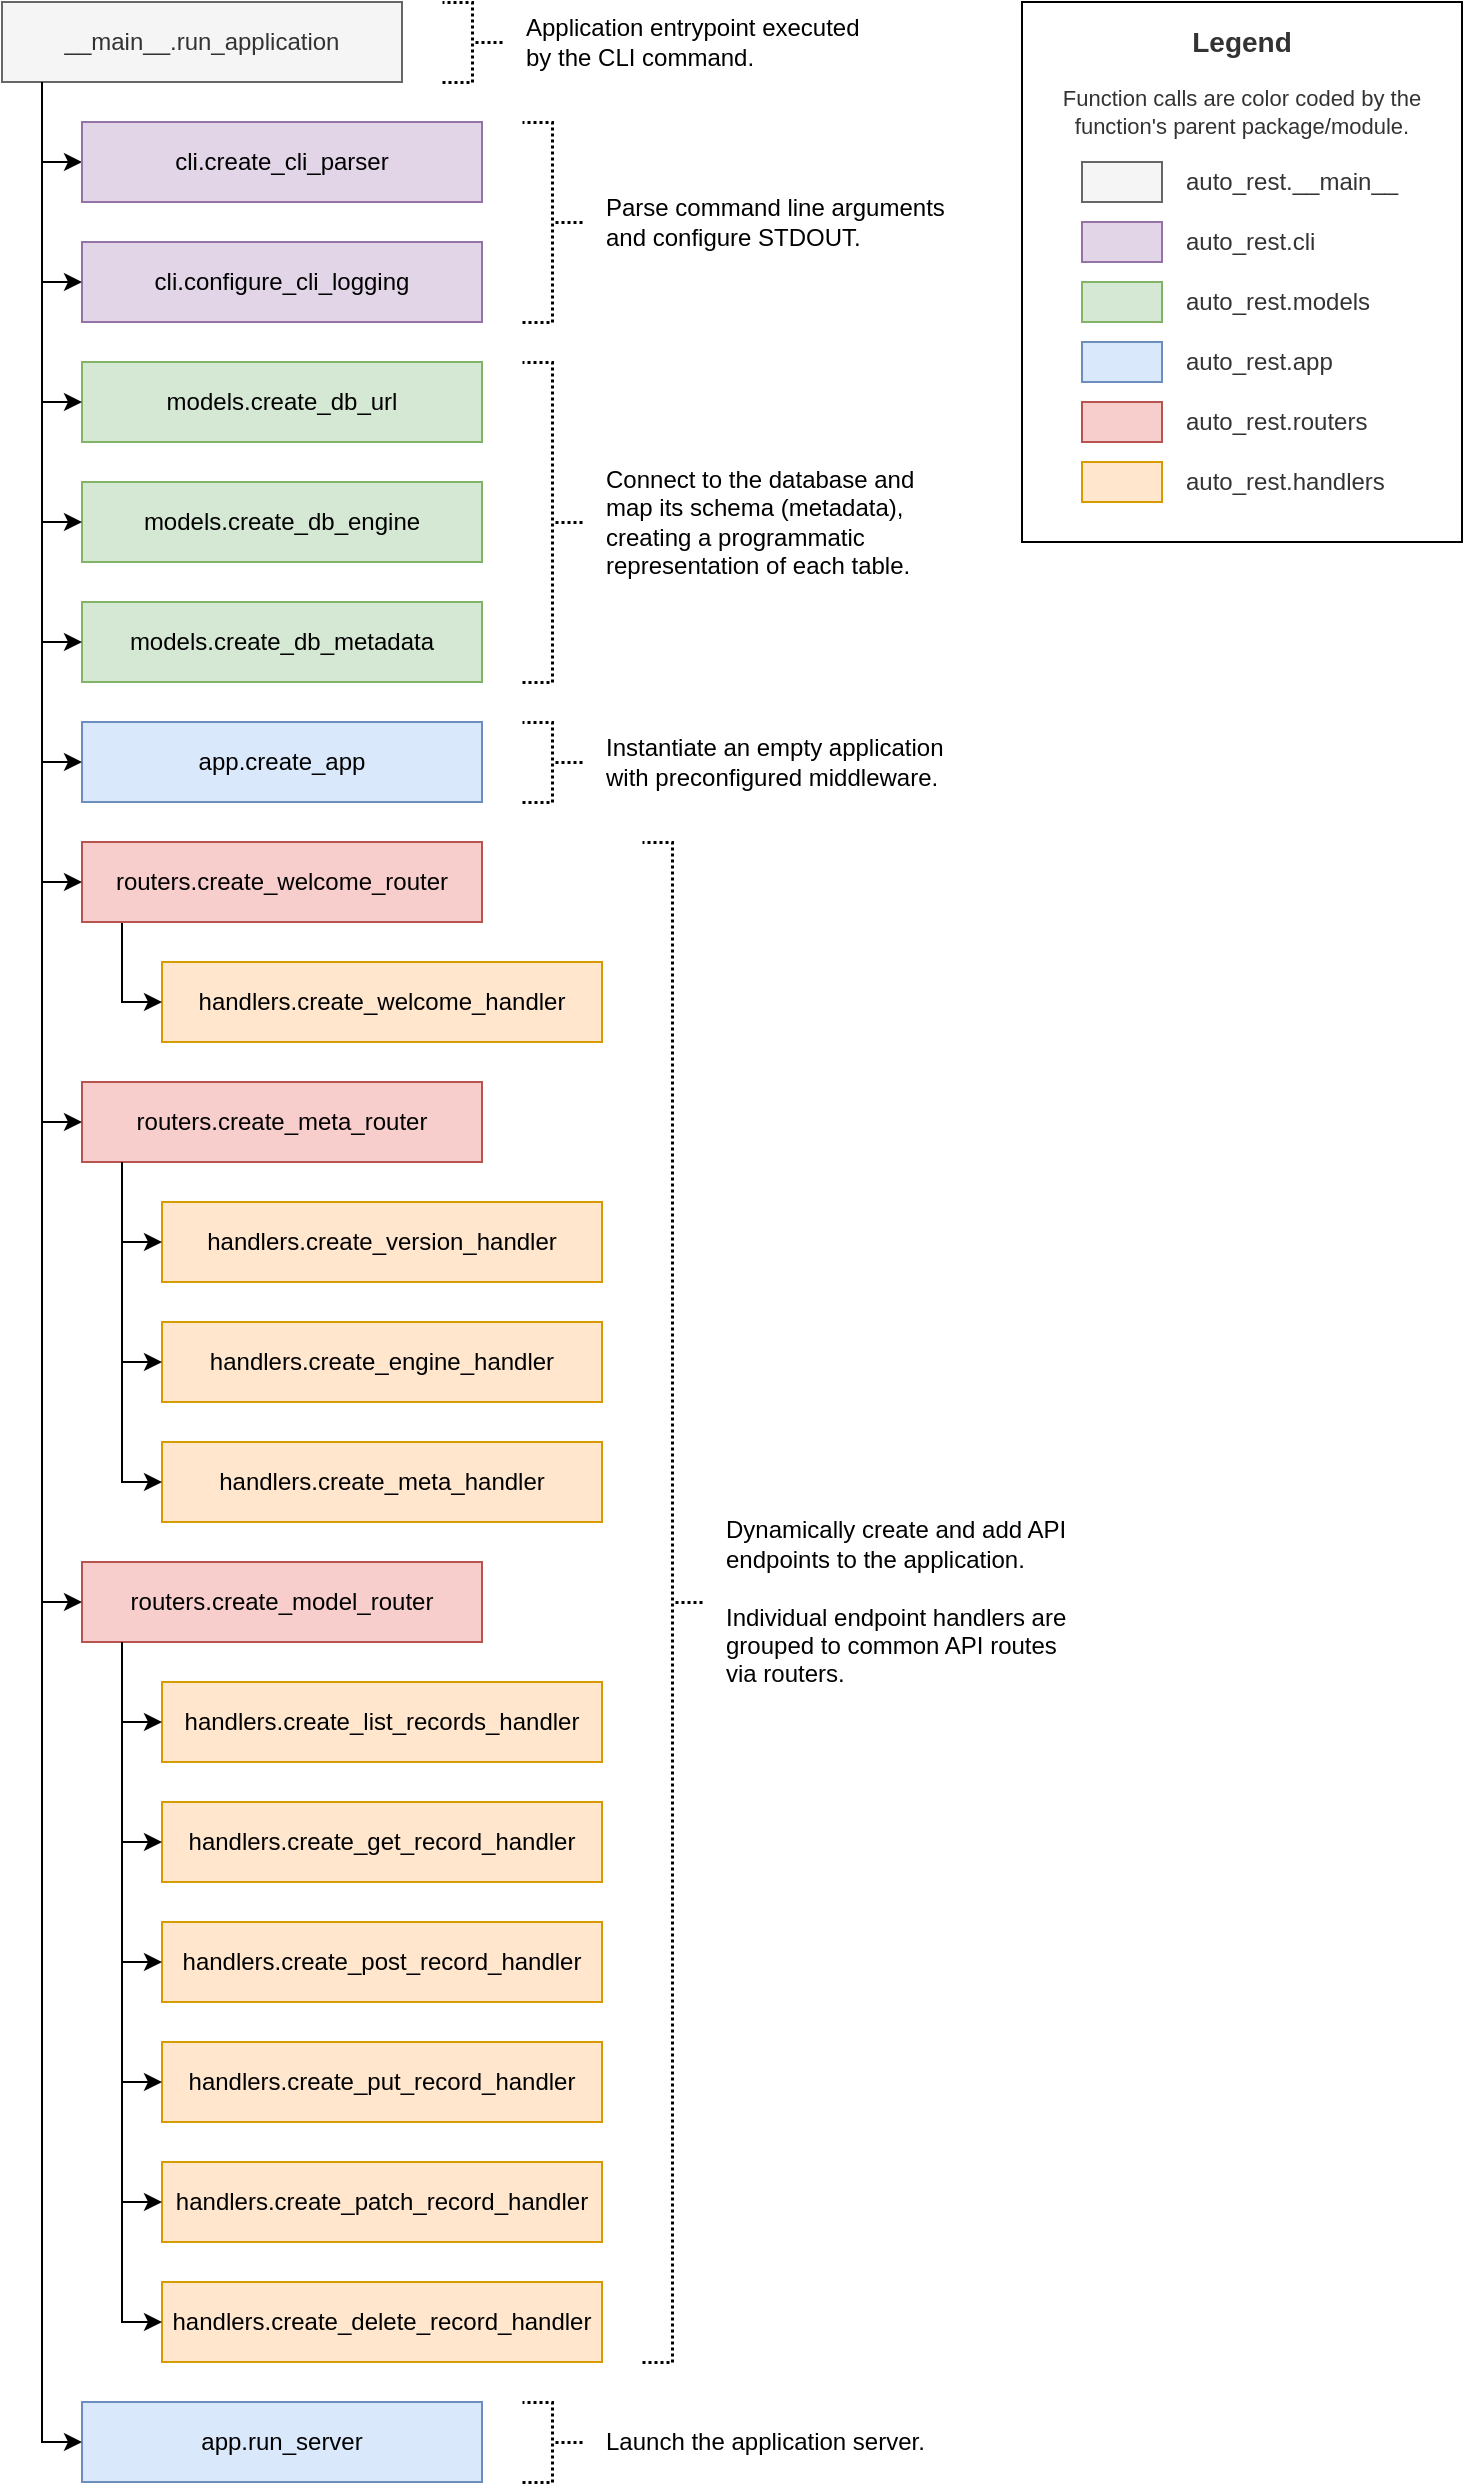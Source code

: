 <mxfile version="26.0.10" pages="2">
  <diagram name="call_flow" id="VlyZOE0tlXweQJFLaEv1">
    <mxGraphModel dx="3075" dy="1320" grid="1" gridSize="10" guides="1" tooltips="1" connect="1" arrows="1" fold="1" page="1" pageScale="1" pageWidth="850" pageHeight="1100" math="0" shadow="0">
      <root>
        <mxCell id="xk_Vn_o706n0kWUSLnYP-0" />
        <mxCell id="xk_Vn_o706n0kWUSLnYP-1" parent="xk_Vn_o706n0kWUSLnYP-0" />
        <mxCell id="xk_Vn_o706n0kWUSLnYP-2" value="" style="edgeStyle=orthogonalEdgeStyle;rounded=0;orthogonalLoop=1;jettySize=auto;html=1;entryX=0;entryY=0.5;entryDx=0;entryDy=0;" parent="xk_Vn_o706n0kWUSLnYP-1" target="xk_Vn_o706n0kWUSLnYP-6" edge="1">
          <mxGeometry relative="1" as="geometry">
            <mxPoint x="-780" y="80" as="sourcePoint" />
            <Array as="points">
              <mxPoint x="-780" y="120" />
            </Array>
          </mxGeometry>
        </mxCell>
        <mxCell id="xk_Vn_o706n0kWUSLnYP-4" value="__main__.run_application" style="whiteSpace=wrap;html=1;rounded=0;fillColor=#f5f5f5;strokeColor=#666666;fontColor=#333333;" parent="xk_Vn_o706n0kWUSLnYP-1" vertex="1">
          <mxGeometry x="-800" y="40" width="200" height="40" as="geometry" />
        </mxCell>
        <mxCell id="xk_Vn_o706n0kWUSLnYP-5" value="cli.configure_cli_logging" style="whiteSpace=wrap;html=1;rounded=0;fillColor=#e1d5e7;strokeColor=#9673a6;" parent="xk_Vn_o706n0kWUSLnYP-1" vertex="1">
          <mxGeometry x="-760" y="160" width="200" height="40" as="geometry" />
        </mxCell>
        <mxCell id="xk_Vn_o706n0kWUSLnYP-6" value="cli.create_cli_parser" style="whiteSpace=wrap;html=1;rounded=0;fillColor=#e1d5e7;strokeColor=#9673a6;" parent="xk_Vn_o706n0kWUSLnYP-1" vertex="1">
          <mxGeometry x="-760" y="100" width="200" height="40" as="geometry" />
        </mxCell>
        <mxCell id="xk_Vn_o706n0kWUSLnYP-9" value="models.create_db_engine" style="whiteSpace=wrap;html=1;rounded=0;fillColor=#d5e8d4;strokeColor=#82b366;" parent="xk_Vn_o706n0kWUSLnYP-1" vertex="1">
          <mxGeometry x="-760" y="280" width="200" height="40" as="geometry" />
        </mxCell>
        <mxCell id="xk_Vn_o706n0kWUSLnYP-10" value="models.create_db_metadata" style="whiteSpace=wrap;html=1;rounded=0;fillColor=#d5e8d4;strokeColor=#82b366;" parent="xk_Vn_o706n0kWUSLnYP-1" vertex="1">
          <mxGeometry x="-760" y="340" width="200" height="40" as="geometry" />
        </mxCell>
        <mxCell id="xk_Vn_o706n0kWUSLnYP-12" value="" style="edgeStyle=orthogonalEdgeStyle;rounded=0;orthogonalLoop=1;jettySize=auto;html=1;entryX=0;entryY=0.5;entryDx=0;entryDy=0;exitX=0.1;exitY=1.001;exitDx=0;exitDy=0;exitPerimeter=0;" parent="xk_Vn_o706n0kWUSLnYP-1" source="xk_Vn_o706n0kWUSLnYP-4" target="xk_Vn_o706n0kWUSLnYP-9" edge="1">
          <mxGeometry relative="1" as="geometry">
            <mxPoint x="-771" y="150" as="sourcePoint" />
            <mxPoint x="-750" y="190" as="targetPoint" />
          </mxGeometry>
        </mxCell>
        <mxCell id="xk_Vn_o706n0kWUSLnYP-13" value="" style="edgeStyle=orthogonalEdgeStyle;rounded=0;orthogonalLoop=1;jettySize=auto;html=1;entryX=0;entryY=0.5;entryDx=0;entryDy=0;exitX=0.1;exitY=1.001;exitDx=0;exitDy=0;exitPerimeter=0;" parent="xk_Vn_o706n0kWUSLnYP-1" source="xk_Vn_o706n0kWUSLnYP-4" target="xk_Vn_o706n0kWUSLnYP-10" edge="1">
          <mxGeometry relative="1" as="geometry">
            <mxPoint x="-771" y="151" as="sourcePoint" />
            <mxPoint x="-750" y="250" as="targetPoint" />
          </mxGeometry>
        </mxCell>
        <mxCell id="xk_Vn_o706n0kWUSLnYP-15" value="models.create_db_url" style="whiteSpace=wrap;html=1;rounded=0;fillColor=#d5e8d4;strokeColor=#82b366;" parent="xk_Vn_o706n0kWUSLnYP-1" vertex="1">
          <mxGeometry x="-760" y="220" width="200" height="40" as="geometry" />
        </mxCell>
        <mxCell id="xk_Vn_o706n0kWUSLnYP-16" value="" style="edgeStyle=orthogonalEdgeStyle;rounded=0;orthogonalLoop=1;jettySize=auto;html=1;entryX=0;entryY=0.5;entryDx=0;entryDy=0;exitX=0.1;exitY=1.001;exitDx=0;exitDy=0;exitPerimeter=0;" parent="xk_Vn_o706n0kWUSLnYP-1" source="xk_Vn_o706n0kWUSLnYP-4" target="xk_Vn_o706n0kWUSLnYP-15" edge="1">
          <mxGeometry relative="1" as="geometry">
            <mxPoint x="-781" y="201" as="sourcePoint" />
            <mxPoint x="-750" y="310" as="targetPoint" />
          </mxGeometry>
        </mxCell>
        <mxCell id="xk_Vn_o706n0kWUSLnYP-17" value="app.create_app" style="whiteSpace=wrap;html=1;rounded=0;fillColor=#dae8fc;strokeColor=#6c8ebf;" parent="xk_Vn_o706n0kWUSLnYP-1" vertex="1">
          <mxGeometry x="-760" y="400" width="200" height="40" as="geometry" />
        </mxCell>
        <mxCell id="xk_Vn_o706n0kWUSLnYP-19" value="app.run_server" style="whiteSpace=wrap;html=1;rounded=0;fillColor=#dae8fc;strokeColor=#6c8ebf;" parent="xk_Vn_o706n0kWUSLnYP-1" vertex="1">
          <mxGeometry x="-760" y="1240" width="200" height="40" as="geometry" />
        </mxCell>
        <mxCell id="xk_Vn_o706n0kWUSLnYP-20" value="" style="strokeWidth=1.5;html=1;shape=mxgraph.flowchart.annotation_2;align=left;labelPosition=right;pointerEvents=1;rotation=-180;strokeColor=#000000;fontColor=#333333;dashed=1;dashPattern=1 1;" parent="xk_Vn_o706n0kWUSLnYP-1" vertex="1">
          <mxGeometry x="-540" y="220" width="30" height="160" as="geometry" />
        </mxCell>
        <mxCell id="xk_Vn_o706n0kWUSLnYP-21" value="Connect to the database and map its schema (metadata), creating a programmatic representation of each table." style="text;html=1;align=left;verticalAlign=middle;whiteSpace=wrap;rounded=0;fontColor=#000000;" parent="xk_Vn_o706n0kWUSLnYP-1" vertex="1">
          <mxGeometry x="-500" y="260" width="180" height="80" as="geometry" />
        </mxCell>
        <mxCell id="xk_Vn_o706n0kWUSLnYP-22" value="" style="strokeWidth=1.5;html=1;shape=mxgraph.flowchart.annotation_2;align=left;labelPosition=right;pointerEvents=1;rotation=-180;strokeColor=#000000;fontColor=#333333;dashed=1;dashPattern=1 1;" parent="xk_Vn_o706n0kWUSLnYP-1" vertex="1">
          <mxGeometry x="-540" y="100" width="30" height="100" as="geometry" />
        </mxCell>
        <mxCell id="xk_Vn_o706n0kWUSLnYP-23" value="Parse command line arguments and configure STDOUT." style="text;html=1;align=left;verticalAlign=middle;whiteSpace=wrap;rounded=0;fontColor=#000000;" parent="xk_Vn_o706n0kWUSLnYP-1" vertex="1">
          <mxGeometry x="-500" y="120" width="180" height="60" as="geometry" />
        </mxCell>
        <mxCell id="xk_Vn_o706n0kWUSLnYP-27" value="routers.create_welcome_router" style="whiteSpace=wrap;html=1;rounded=0;fillColor=#f8cecc;strokeColor=#b85450;" parent="xk_Vn_o706n0kWUSLnYP-1" vertex="1">
          <mxGeometry x="-760" y="460" width="200" height="40" as="geometry" />
        </mxCell>
        <mxCell id="xk_Vn_o706n0kWUSLnYP-28" value="handlers.create_welcome_handler" style="whiteSpace=wrap;html=1;rounded=0;fillColor=#ffe6cc;strokeColor=#d79b00;" parent="xk_Vn_o706n0kWUSLnYP-1" vertex="1">
          <mxGeometry x="-720" y="520" width="220" height="40" as="geometry" />
        </mxCell>
        <mxCell id="xk_Vn_o706n0kWUSLnYP-29" value="handlers.create_version_handler" style="whiteSpace=wrap;html=1;rounded=0;fillColor=#ffe6cc;strokeColor=#d79b00;" parent="xk_Vn_o706n0kWUSLnYP-1" vertex="1">
          <mxGeometry x="-720" y="640" width="220" height="40" as="geometry" />
        </mxCell>
        <mxCell id="xk_Vn_o706n0kWUSLnYP-30" value="handlers.create_meta_handler" style="whiteSpace=wrap;html=1;rounded=0;fillColor=#ffe6cc;strokeColor=#d79b00;" parent="xk_Vn_o706n0kWUSLnYP-1" vertex="1">
          <mxGeometry x="-720" y="760" width="220" height="40" as="geometry" />
        </mxCell>
        <mxCell id="xk_Vn_o706n0kWUSLnYP-31" value="handlers.create_put_record_handler" style="whiteSpace=wrap;html=1;rounded=0;fillColor=#ffe6cc;strokeColor=#d79b00;" parent="xk_Vn_o706n0kWUSLnYP-1" vertex="1">
          <mxGeometry x="-720" y="1060" width="220" height="40" as="geometry" />
        </mxCell>
        <mxCell id="xk_Vn_o706n0kWUSLnYP-32" value="handlers.create_list_records_handler" style="whiteSpace=wrap;html=1;rounded=0;fillColor=#ffe6cc;strokeColor=#d79b00;" parent="xk_Vn_o706n0kWUSLnYP-1" vertex="1">
          <mxGeometry x="-720" y="880" width="220" height="40" as="geometry" />
        </mxCell>
        <mxCell id="xk_Vn_o706n0kWUSLnYP-33" value="handlers.create_get_record_handler" style="whiteSpace=wrap;html=1;rounded=0;fillColor=#ffe6cc;strokeColor=#d79b00;" parent="xk_Vn_o706n0kWUSLnYP-1" vertex="1">
          <mxGeometry x="-720" y="940" width="220" height="40" as="geometry" />
        </mxCell>
        <mxCell id="xk_Vn_o706n0kWUSLnYP-34" value="handlers.create_post_record_handler" style="whiteSpace=wrap;html=1;rounded=0;fillColor=#ffe6cc;strokeColor=#d79b00;" parent="xk_Vn_o706n0kWUSLnYP-1" vertex="1">
          <mxGeometry x="-720" y="1000" width="220" height="40" as="geometry" />
        </mxCell>
        <mxCell id="xk_Vn_o706n0kWUSLnYP-35" value="handlers.create_delete_record_handler" style="whiteSpace=wrap;html=1;rounded=0;fillColor=#ffe6cc;strokeColor=#d79b00;" parent="xk_Vn_o706n0kWUSLnYP-1" vertex="1">
          <mxGeometry x="-720" y="1180" width="220" height="40" as="geometry" />
        </mxCell>
        <mxCell id="xk_Vn_o706n0kWUSLnYP-36" value="handlers.create_patch_record_handler" style="whiteSpace=wrap;html=1;rounded=0;fillColor=#ffe6cc;strokeColor=#d79b00;" parent="xk_Vn_o706n0kWUSLnYP-1" vertex="1">
          <mxGeometry x="-720" y="1120" width="220" height="40" as="geometry" />
        </mxCell>
        <mxCell id="u4DAFboVkTAPZ10mRQ4z-1" value="" style="edgeStyle=orthogonalEdgeStyle;rounded=0;orthogonalLoop=1;jettySize=auto;html=1;entryX=0;entryY=0.5;entryDx=0;entryDy=0;" parent="xk_Vn_o706n0kWUSLnYP-1" target="xk_Vn_o706n0kWUSLnYP-5" edge="1">
          <mxGeometry relative="1" as="geometry">
            <mxPoint x="-780" y="80" as="sourcePoint" />
            <mxPoint x="-710" y="430" as="targetPoint" />
            <Array as="points">
              <mxPoint x="-780" y="180" />
            </Array>
          </mxGeometry>
        </mxCell>
        <mxCell id="u4DAFboVkTAPZ10mRQ4z-2" value="" style="edgeStyle=orthogonalEdgeStyle;rounded=0;orthogonalLoop=1;jettySize=auto;html=1;entryX=0;entryY=0.5;entryDx=0;entryDy=0;exitX=0.1;exitY=1.001;exitDx=0;exitDy=0;exitPerimeter=0;" parent="xk_Vn_o706n0kWUSLnYP-1" source="xk_Vn_o706n0kWUSLnYP-4" target="xk_Vn_o706n0kWUSLnYP-27" edge="1">
          <mxGeometry relative="1" as="geometry">
            <mxPoint x="-771" y="210" as="sourcePoint" />
            <mxPoint x="-754" y="430" as="targetPoint" />
          </mxGeometry>
        </mxCell>
        <mxCell id="u4DAFboVkTAPZ10mRQ4z-3" value="" style="edgeStyle=orthogonalEdgeStyle;rounded=0;orthogonalLoop=1;jettySize=auto;html=1;entryX=0;entryY=0.5;entryDx=0;entryDy=0;exitX=0.1;exitY=1.011;exitDx=0;exitDy=0;exitPerimeter=0;" parent="xk_Vn_o706n0kWUSLnYP-1" source="xk_Vn_o706n0kWUSLnYP-27" target="xk_Vn_o706n0kWUSLnYP-28" edge="1">
          <mxGeometry relative="1" as="geometry">
            <mxPoint x="-750.75" y="550" as="sourcePoint" />
            <mxPoint x="-729.75" y="589" as="targetPoint" />
          </mxGeometry>
        </mxCell>
        <mxCell id="u4DAFboVkTAPZ10mRQ4z-17" value="" style="strokeWidth=1.5;html=1;shape=mxgraph.flowchart.annotation_2;align=left;labelPosition=right;pointerEvents=1;rotation=-180;strokeColor=#000000;fontColor=#333333;dashed=1;dashPattern=1 1;" parent="xk_Vn_o706n0kWUSLnYP-1" vertex="1">
          <mxGeometry x="-580" y="40" width="30" height="40" as="geometry" />
        </mxCell>
        <mxCell id="u4DAFboVkTAPZ10mRQ4z-18" value="Application entrypoint executed by the CLI command." style="text;html=1;align=left;verticalAlign=middle;whiteSpace=wrap;rounded=0;fontColor=#000000;" parent="xk_Vn_o706n0kWUSLnYP-1" vertex="1">
          <mxGeometry x="-540" y="40" width="180" height="40" as="geometry" />
        </mxCell>
        <mxCell id="yfY8Aihl0Ymi1jhDVTgm-0" value="routers.create_model_router" style="whiteSpace=wrap;html=1;rounded=0;fillColor=#f8cecc;strokeColor=#b85450;" parent="xk_Vn_o706n0kWUSLnYP-1" vertex="1">
          <mxGeometry x="-760" y="820" width="200" height="40" as="geometry" />
        </mxCell>
        <mxCell id="yfY8Aihl0Ymi1jhDVTgm-1" value="routers.create_meta_router" style="whiteSpace=wrap;html=1;rounded=0;fillColor=#f8cecc;strokeColor=#b85450;" parent="xk_Vn_o706n0kWUSLnYP-1" vertex="1">
          <mxGeometry x="-760" y="580" width="200" height="40" as="geometry" />
        </mxCell>
        <mxCell id="yfY8Aihl0Ymi1jhDVTgm-2" value="handlers.create_engine_handler" style="whiteSpace=wrap;html=1;rounded=0;fillColor=#ffe6cc;strokeColor=#d79b00;" parent="xk_Vn_o706n0kWUSLnYP-1" vertex="1">
          <mxGeometry x="-720" y="700" width="220" height="40" as="geometry" />
        </mxCell>
        <mxCell id="yfY8Aihl0Ymi1jhDVTgm-3" value="" style="strokeWidth=1.5;html=1;shape=mxgraph.flowchart.annotation_2;align=left;labelPosition=right;pointerEvents=1;rotation=-180;strokeColor=#000000;fontColor=#333333;dashed=1;dashPattern=1 1;" parent="xk_Vn_o706n0kWUSLnYP-1" vertex="1">
          <mxGeometry x="-540" y="400" width="30" height="40" as="geometry" />
        </mxCell>
        <mxCell id="yfY8Aihl0Ymi1jhDVTgm-4" value="&lt;div&gt;Instantiate an empty application&lt;/div&gt;&lt;div&gt;with preconfigured middleware.&lt;br&gt;&lt;/div&gt;" style="text;html=1;align=left;verticalAlign=middle;whiteSpace=wrap;rounded=0;fontColor=#000000;" parent="xk_Vn_o706n0kWUSLnYP-1" vertex="1">
          <mxGeometry x="-500" y="400" width="180" height="40" as="geometry" />
        </mxCell>
        <mxCell id="yfY8Aihl0Ymi1jhDVTgm-5" value="" style="strokeWidth=1.5;html=1;shape=mxgraph.flowchart.annotation_2;align=left;labelPosition=right;pointerEvents=1;rotation=-180;strokeColor=light-dark(#000000, #ededed);fontColor=#000000;dashed=1;dashPattern=1 1;" parent="xk_Vn_o706n0kWUSLnYP-1" vertex="1">
          <mxGeometry x="-480" y="460" width="30" height="760" as="geometry" />
        </mxCell>
        <mxCell id="yfY8Aihl0Ymi1jhDVTgm-6" value="Dynamically create and add API endpoints to the application.&lt;br&gt;&lt;br&gt;Individual endpoint handlers are grouped to common API routes via routers." style="text;html=1;align=left;verticalAlign=middle;whiteSpace=wrap;rounded=0;fontColor=#000000;" parent="xk_Vn_o706n0kWUSLnYP-1" vertex="1">
          <mxGeometry x="-440" y="810" width="180" height="60" as="geometry" />
        </mxCell>
        <mxCell id="vqremdskvs6pAqpLXsVv-0" value="" style="strokeWidth=1.5;html=1;shape=mxgraph.flowchart.annotation_2;align=left;labelPosition=right;pointerEvents=1;rotation=-180;strokeColor=#000000;fontColor=#333333;dashed=1;dashPattern=1 1;" parent="xk_Vn_o706n0kWUSLnYP-1" vertex="1">
          <mxGeometry x="-540" y="1240" width="30" height="40" as="geometry" />
        </mxCell>
        <mxCell id="vqremdskvs6pAqpLXsVv-1" value="Launch the application server." style="text;html=1;align=left;verticalAlign=middle;whiteSpace=wrap;rounded=0;fontColor=#000000;" parent="xk_Vn_o706n0kWUSLnYP-1" vertex="1">
          <mxGeometry x="-500" y="1240" width="180" height="40" as="geometry" />
        </mxCell>
        <mxCell id="vqremdskvs6pAqpLXsVv-2" value="" style="rounded=0;whiteSpace=wrap;html=1;" parent="xk_Vn_o706n0kWUSLnYP-1" vertex="1">
          <mxGeometry x="-290" y="40" width="220" height="270" as="geometry" />
        </mxCell>
        <mxCell id="vqremdskvs6pAqpLXsVv-3" value="" style="rounded=0;whiteSpace=wrap;html=1;fillColor=#f5f5f5;strokeColor=#666666;fontColor=#333333;" parent="xk_Vn_o706n0kWUSLnYP-1" vertex="1">
          <mxGeometry x="-260" y="120" width="40" height="20" as="geometry" />
        </mxCell>
        <mxCell id="vqremdskvs6pAqpLXsVv-4" value="" style="rounded=0;whiteSpace=wrap;html=1;fillColor=#e1d5e7;strokeColor=#9673a6;" parent="xk_Vn_o706n0kWUSLnYP-1" vertex="1">
          <mxGeometry x="-260" y="150" width="40" height="20" as="geometry" />
        </mxCell>
        <mxCell id="vqremdskvs6pAqpLXsVv-5" value="" style="rounded=0;whiteSpace=wrap;html=1;fillColor=#d5e8d4;strokeColor=#82b366;" parent="xk_Vn_o706n0kWUSLnYP-1" vertex="1">
          <mxGeometry x="-260" y="180" width="40" height="20" as="geometry" />
        </mxCell>
        <mxCell id="vqremdskvs6pAqpLXsVv-6" value="" style="rounded=0;whiteSpace=wrap;html=1;fillColor=#dae8fc;strokeColor=#6c8ebf;" parent="xk_Vn_o706n0kWUSLnYP-1" vertex="1">
          <mxGeometry x="-260" y="210" width="40" height="20" as="geometry" />
        </mxCell>
        <mxCell id="vqremdskvs6pAqpLXsVv-7" value="auto_rest.__main__" style="text;html=1;align=left;verticalAlign=middle;whiteSpace=wrap;rounded=0;fontColor=#333333;" parent="xk_Vn_o706n0kWUSLnYP-1" vertex="1">
          <mxGeometry x="-210" y="120" width="120" height="20" as="geometry" />
        </mxCell>
        <mxCell id="vqremdskvs6pAqpLXsVv-8" value="auto_rest.cli" style="text;html=1;align=left;verticalAlign=middle;whiteSpace=wrap;rounded=0;fontColor=#333333;" parent="xk_Vn_o706n0kWUSLnYP-1" vertex="1">
          <mxGeometry x="-210" y="150" width="120" height="20" as="geometry" />
        </mxCell>
        <mxCell id="vqremdskvs6pAqpLXsVv-9" value="auto_rest.models" style="text;html=1;align=left;verticalAlign=middle;whiteSpace=wrap;rounded=0;fontColor=#333333;" parent="xk_Vn_o706n0kWUSLnYP-1" vertex="1">
          <mxGeometry x="-210" y="180" width="120" height="20" as="geometry" />
        </mxCell>
        <mxCell id="vqremdskvs6pAqpLXsVv-10" value="auto_rest.app" style="text;html=1;align=left;verticalAlign=middle;whiteSpace=wrap;rounded=0;fontColor=#333333;" parent="xk_Vn_o706n0kWUSLnYP-1" vertex="1">
          <mxGeometry x="-210" y="210" width="120" height="20" as="geometry" />
        </mxCell>
        <mxCell id="vqremdskvs6pAqpLXsVv-11" value="" style="rounded=0;whiteSpace=wrap;html=1;fillColor=#f8cecc;strokeColor=#b85450;" parent="xk_Vn_o706n0kWUSLnYP-1" vertex="1">
          <mxGeometry x="-260" y="240" width="40" height="20" as="geometry" />
        </mxCell>
        <mxCell id="vqremdskvs6pAqpLXsVv-12" value="auto_rest.routers" style="text;html=1;align=left;verticalAlign=middle;whiteSpace=wrap;rounded=0;fontColor=#333333;" parent="xk_Vn_o706n0kWUSLnYP-1" vertex="1">
          <mxGeometry x="-210" y="240" width="120" height="20" as="geometry" />
        </mxCell>
        <mxCell id="vqremdskvs6pAqpLXsVv-13" value="" style="rounded=0;whiteSpace=wrap;html=1;fillColor=#ffe6cc;strokeColor=#d79b00;" parent="xk_Vn_o706n0kWUSLnYP-1" vertex="1">
          <mxGeometry x="-260" y="270" width="40" height="20" as="geometry" />
        </mxCell>
        <mxCell id="vqremdskvs6pAqpLXsVv-14" value="&lt;div&gt;auto_rest.handlers&lt;/div&gt;" style="text;html=1;align=left;verticalAlign=middle;whiteSpace=wrap;rounded=0;fontColor=#333333;" parent="xk_Vn_o706n0kWUSLnYP-1" vertex="1">
          <mxGeometry x="-210" y="270" width="120" height="20" as="geometry" />
        </mxCell>
        <mxCell id="vqremdskvs6pAqpLXsVv-15" value="&lt;div align=&quot;center&quot;&gt;&lt;b&gt;Legend&lt;/b&gt;&lt;/div&gt;" style="text;html=1;align=center;verticalAlign=middle;whiteSpace=wrap;rounded=0;fontColor=#333333;fontSize=14;" parent="xk_Vn_o706n0kWUSLnYP-1" vertex="1">
          <mxGeometry x="-240" y="50" width="120" height="20" as="geometry" />
        </mxCell>
        <mxCell id="vqremdskvs6pAqpLXsVv-19" value="" style="edgeStyle=orthogonalEdgeStyle;rounded=0;orthogonalLoop=1;jettySize=auto;html=1;entryX=0;entryY=0.5;entryDx=0;entryDy=0;exitX=0.1;exitY=1.003;exitDx=0;exitDy=0;exitPerimeter=0;" parent="xk_Vn_o706n0kWUSLnYP-1" source="yfY8Aihl0Ymi1jhDVTgm-0" target="xk_Vn_o706n0kWUSLnYP-32" edge="1">
          <mxGeometry relative="1" as="geometry">
            <mxPoint x="-750" y="870" as="sourcePoint" />
            <mxPoint x="-710" y="800" as="targetPoint" />
          </mxGeometry>
        </mxCell>
        <mxCell id="vqremdskvs6pAqpLXsVv-21" value="" style="edgeStyle=orthogonalEdgeStyle;rounded=0;orthogonalLoop=1;jettySize=auto;html=1;entryX=0;entryY=0.5;entryDx=0;entryDy=0;" parent="xk_Vn_o706n0kWUSLnYP-1" target="xk_Vn_o706n0kWUSLnYP-17" edge="1">
          <mxGeometry relative="1" as="geometry">
            <mxPoint x="-780" y="200" as="sourcePoint" />
            <mxPoint x="-780" y="480" as="targetPoint" />
            <Array as="points">
              <mxPoint x="-780" y="420" />
            </Array>
          </mxGeometry>
        </mxCell>
        <mxCell id="vqremdskvs6pAqpLXsVv-22" value="" style="edgeStyle=orthogonalEdgeStyle;rounded=0;orthogonalLoop=1;jettySize=auto;html=1;entryX=0;entryY=0.5;entryDx=0;entryDy=0;" parent="xk_Vn_o706n0kWUSLnYP-1" target="xk_Vn_o706n0kWUSLnYP-33" edge="1">
          <mxGeometry relative="1" as="geometry">
            <mxPoint x="-740" y="860" as="sourcePoint" />
            <mxPoint x="-710" y="910" as="targetPoint" />
            <Array as="points">
              <mxPoint x="-740" y="960" />
            </Array>
          </mxGeometry>
        </mxCell>
        <mxCell id="vqremdskvs6pAqpLXsVv-23" value="" style="edgeStyle=orthogonalEdgeStyle;rounded=0;orthogonalLoop=1;jettySize=auto;html=1;entryX=0;entryY=0.5;entryDx=0;entryDy=0;" parent="xk_Vn_o706n0kWUSLnYP-1" target="xk_Vn_o706n0kWUSLnYP-34" edge="1">
          <mxGeometry relative="1" as="geometry">
            <mxPoint x="-740" y="860" as="sourcePoint" />
            <mxPoint x="-710" y="970" as="targetPoint" />
            <Array as="points">
              <mxPoint x="-740" y="1020" />
            </Array>
          </mxGeometry>
        </mxCell>
        <mxCell id="vqremdskvs6pAqpLXsVv-24" value="" style="edgeStyle=orthogonalEdgeStyle;rounded=0;orthogonalLoop=1;jettySize=auto;html=1;entryX=0;entryY=0.5;entryDx=0;entryDy=0;" parent="xk_Vn_o706n0kWUSLnYP-1" target="xk_Vn_o706n0kWUSLnYP-31" edge="1">
          <mxGeometry relative="1" as="geometry">
            <mxPoint x="-740" y="860" as="sourcePoint" />
            <mxPoint x="-710" y="1030" as="targetPoint" />
            <Array as="points">
              <mxPoint x="-740" y="1080" />
            </Array>
          </mxGeometry>
        </mxCell>
        <mxCell id="vqremdskvs6pAqpLXsVv-25" value="" style="edgeStyle=orthogonalEdgeStyle;rounded=0;orthogonalLoop=1;jettySize=auto;html=1;entryX=0;entryY=0.5;entryDx=0;entryDy=0;" parent="xk_Vn_o706n0kWUSLnYP-1" target="xk_Vn_o706n0kWUSLnYP-36" edge="1">
          <mxGeometry relative="1" as="geometry">
            <mxPoint x="-740" y="860" as="sourcePoint" />
            <mxPoint x="-710" y="1090" as="targetPoint" />
            <Array as="points">
              <mxPoint x="-740" y="1140" />
            </Array>
          </mxGeometry>
        </mxCell>
        <mxCell id="vqremdskvs6pAqpLXsVv-26" value="" style="edgeStyle=orthogonalEdgeStyle;rounded=0;orthogonalLoop=1;jettySize=auto;html=1;entryX=0;entryY=0.5;entryDx=0;entryDy=0;" parent="xk_Vn_o706n0kWUSLnYP-1" target="xk_Vn_o706n0kWUSLnYP-35" edge="1">
          <mxGeometry relative="1" as="geometry">
            <mxPoint x="-740" y="860" as="sourcePoint" />
            <mxPoint x="-700" y="1100" as="targetPoint" />
            <Array as="points">
              <mxPoint x="-740" y="1200" />
            </Array>
          </mxGeometry>
        </mxCell>
        <mxCell id="vqremdskvs6pAqpLXsVv-28" value="" style="edgeStyle=orthogonalEdgeStyle;rounded=0;orthogonalLoop=1;jettySize=auto;html=1;entryX=0;entryY=0.5;entryDx=0;entryDy=0;" parent="xk_Vn_o706n0kWUSLnYP-1" target="yfY8Aihl0Ymi1jhDVTgm-1" edge="1">
          <mxGeometry relative="1" as="geometry">
            <mxPoint x="-780" y="200" as="sourcePoint" />
            <mxPoint x="-780" y="610" as="targetPoint" />
            <Array as="points">
              <mxPoint x="-780" y="600" />
            </Array>
          </mxGeometry>
        </mxCell>
        <mxCell id="vqremdskvs6pAqpLXsVv-30" value="" style="edgeStyle=orthogonalEdgeStyle;rounded=0;orthogonalLoop=1;jettySize=auto;html=1;entryX=0;entryY=0.5;entryDx=0;entryDy=0;" parent="xk_Vn_o706n0kWUSLnYP-1" target="yfY8Aihl0Ymi1jhDVTgm-0" edge="1">
          <mxGeometry relative="1" as="geometry">
            <mxPoint x="-780" y="200" as="sourcePoint" />
            <mxPoint x="-770.01" y="899.8" as="targetPoint" />
            <Array as="points">
              <mxPoint x="-780" y="840" />
            </Array>
          </mxGeometry>
        </mxCell>
        <mxCell id="vqremdskvs6pAqpLXsVv-31" value="" style="edgeStyle=orthogonalEdgeStyle;rounded=0;orthogonalLoop=1;jettySize=auto;html=1;entryX=0;entryY=0.5;entryDx=0;entryDy=0;" parent="xk_Vn_o706n0kWUSLnYP-1" target="xk_Vn_o706n0kWUSLnYP-19" edge="1">
          <mxGeometry relative="1" as="geometry">
            <mxPoint x="-780" y="200" as="sourcePoint" />
            <mxPoint x="-750" y="910" as="targetPoint" />
            <Array as="points">
              <mxPoint x="-780" y="210" />
              <mxPoint x="-780" y="1320" />
            </Array>
          </mxGeometry>
        </mxCell>
        <mxCell id="vqremdskvs6pAqpLXsVv-34" value="&lt;div align=&quot;center&quot;&gt;&lt;font&gt;Function calls are color coded by the function&#39;s parent package/module.&lt;/font&gt;&lt;/div&gt;" style="text;html=1;align=center;verticalAlign=middle;whiteSpace=wrap;rounded=0;fontColor=#333333;fontSize=11;" parent="xk_Vn_o706n0kWUSLnYP-1" vertex="1">
          <mxGeometry x="-280" y="80" width="200" height="30" as="geometry" />
        </mxCell>
        <mxCell id="ofx5QJE8hlCwfAQoBGvs-2" value="" style="edgeStyle=orthogonalEdgeStyle;rounded=0;orthogonalLoop=1;jettySize=auto;html=1;entryX=0;entryY=0.5;entryDx=0;entryDy=0;" parent="xk_Vn_o706n0kWUSLnYP-1" target="xk_Vn_o706n0kWUSLnYP-30" edge="1">
          <mxGeometry relative="1" as="geometry">
            <mxPoint x="-740" y="620" as="sourcePoint" />
            <mxPoint x="-710" y="730" as="targetPoint" />
            <Array as="points">
              <mxPoint x="-740" y="780" />
            </Array>
          </mxGeometry>
        </mxCell>
        <mxCell id="ofx5QJE8hlCwfAQoBGvs-3" value="" style="edgeStyle=orthogonalEdgeStyle;rounded=0;orthogonalLoop=1;jettySize=auto;html=1;entryX=0;entryY=0.5;entryDx=0;entryDy=0;" parent="xk_Vn_o706n0kWUSLnYP-1" target="yfY8Aihl0Ymi1jhDVTgm-2" edge="1">
          <mxGeometry relative="1" as="geometry">
            <mxPoint x="-740" y="620" as="sourcePoint" />
            <mxPoint x="-710" y="790" as="targetPoint" />
            <Array as="points">
              <mxPoint x="-740" y="720" />
            </Array>
          </mxGeometry>
        </mxCell>
        <mxCell id="ofx5QJE8hlCwfAQoBGvs-4" value="" style="edgeStyle=orthogonalEdgeStyle;rounded=0;orthogonalLoop=1;jettySize=auto;html=1;entryX=0;entryY=0.5;entryDx=0;entryDy=0;" parent="xk_Vn_o706n0kWUSLnYP-1" target="xk_Vn_o706n0kWUSLnYP-29" edge="1">
          <mxGeometry relative="1" as="geometry">
            <mxPoint x="-740" y="620" as="sourcePoint" />
            <mxPoint x="-710" y="730" as="targetPoint" />
            <Array as="points">
              <mxPoint x="-740" y="660" />
            </Array>
          </mxGeometry>
        </mxCell>
      </root>
    </mxGraphModel>
  </diagram>
  <diagram id="GnBPTO5V6H8g_1yGoRkv" name="architecture">
    <mxGraphModel dx="2074" dy="726" grid="1" gridSize="10" guides="1" tooltips="1" connect="1" arrows="1" fold="1" page="1" pageScale="1" pageWidth="850" pageHeight="1100" math="0" shadow="0">
      <root>
        <mxCell id="0" />
        <mxCell id="1" parent="0" />
        <mxCell id="pZl_EwdUw-G4V_a1w0MF-1" value="__main__" style="rounded=0;whiteSpace=wrap;html=1;fillColor=#f5f5f5;strokeColor=#666666;fontColor=#333333;" parent="1" vertex="1">
          <mxGeometry x="-800" y="40" width="760" height="60" as="geometry" />
        </mxCell>
        <mxCell id="cPRndgyC8A0iLiCS0EbF-2" value="" style="edgeStyle=orthogonalEdgeStyle;rounded=0;orthogonalLoop=1;jettySize=auto;html=1;entryX=0.073;entryY=0.987;entryDx=0;entryDy=0;entryPerimeter=0;endArrow=none;startFill=1;startArrow=classic;" parent="1" source="pZl_EwdUw-G4V_a1w0MF-2" target="pZl_EwdUw-G4V_a1w0MF-1" edge="1">
          <mxGeometry relative="1" as="geometry" />
        </mxCell>
        <UserObject label="cli" link="auto_rest.cli" id="pZl_EwdUw-G4V_a1w0MF-2">
          <mxCell style="rounded=0;whiteSpace=wrap;html=1;fillColor=#e1d5e7;strokeColor=#9673a6;" parent="1" vertex="1">
            <mxGeometry x="-800" y="120" width="110" height="60" as="geometry" />
          </mxCell>
        </UserObject>
        <UserObject label="models" link="auto_rest.models" id="pZl_EwdUw-G4V_a1w0MF-3">
          <mxCell style="rounded=0;whiteSpace=wrap;html=1;fillColor=#d5e8d4;strokeColor=#82b366;" parent="1" vertex="1">
            <mxGeometry x="-670" y="120" width="110" height="60" as="geometry" />
          </mxCell>
        </UserObject>
        <mxCell id="cPRndgyC8A0iLiCS0EbF-5" value="" style="edgeStyle=orthogonalEdgeStyle;rounded=0;orthogonalLoop=1;jettySize=auto;html=1;endArrow=none;startFill=1;startArrow=classic;" parent="1" source="pZl_EwdUw-G4V_a1w0MF-4" edge="1">
          <mxGeometry relative="1" as="geometry">
            <mxPoint x="-490" y="100" as="targetPoint" />
          </mxGeometry>
        </mxCell>
        <UserObject label="app" link="auto_rest.app" id="pZl_EwdUw-G4V_a1w0MF-4">
          <mxCell style="rounded=0;whiteSpace=wrap;html=1;fillColor=#dae8fc;strokeColor=#6c8ebf;" parent="1" vertex="1">
            <mxGeometry x="-540" y="120" width="100" height="60" as="geometry" />
          </mxCell>
        </UserObject>
        <mxCell id="cPRndgyC8A0iLiCS0EbF-6" value="" style="edgeStyle=orthogonalEdgeStyle;rounded=0;orthogonalLoop=1;jettySize=auto;html=1;startArrow=classic;startFill=1;endArrow=none;" parent="1" source="pZl_EwdUw-G4V_a1w0MF-5" edge="1">
          <mxGeometry relative="1" as="geometry">
            <mxPoint x="-230" y="100" as="targetPoint" />
          </mxGeometry>
        </mxCell>
        <mxCell id="pZl_EwdUw-G4V_a1w0MF-5" value="routers" style="rounded=0;whiteSpace=wrap;html=1;fillColor=#f8cecc;strokeColor=#b85450;" parent="1" vertex="1">
          <mxGeometry x="-420" y="120" width="380" height="60" as="geometry" />
        </mxCell>
        <mxCell id="cPRndgyC8A0iLiCS0EbF-7" value="" style="edgeStyle=orthogonalEdgeStyle;rounded=0;orthogonalLoop=1;jettySize=auto;html=1;startArrow=classic;startFill=1;endArrow=none;" parent="1" source="pZl_EwdUw-G4V_a1w0MF-6" target="pZl_EwdUw-G4V_a1w0MF-5" edge="1">
          <mxGeometry relative="1" as="geometry" />
        </mxCell>
        <mxCell id="pZl_EwdUw-G4V_a1w0MF-6" value="&lt;div&gt;handlers&lt;/div&gt;" style="rounded=0;whiteSpace=wrap;html=1;fillColor=#ffe6cc;strokeColor=#d79b00;" parent="1" vertex="1">
          <mxGeometry x="-420" y="200" width="380" height="60" as="geometry" />
        </mxCell>
        <mxCell id="cPRndgyC8A0iLiCS0EbF-8" value="" style="edgeStyle=orthogonalEdgeStyle;rounded=0;orthogonalLoop=1;jettySize=auto;html=1;startArrow=classic;startFill=1;endArrow=none;entryX=0.25;entryY=1;entryDx=0;entryDy=0;" parent="1" source="pZl_EwdUw-G4V_a1w0MF-7" target="pZl_EwdUw-G4V_a1w0MF-6" edge="1">
          <mxGeometry relative="1" as="geometry">
            <mxPoint x="-330" y="260" as="targetPoint" />
          </mxGeometry>
        </mxCell>
        <mxCell id="pZl_EwdUw-G4V_a1w0MF-7" value="interfaces" style="rounded=0;whiteSpace=wrap;html=1;" parent="1" vertex="1">
          <mxGeometry x="-420" y="280" width="190" height="60" as="geometry" />
        </mxCell>
        <mxCell id="cPRndgyC8A0iLiCS0EbF-10" value="" style="edgeStyle=orthogonalEdgeStyle;rounded=0;orthogonalLoop=1;jettySize=auto;html=1;entryX=0.777;entryY=1;entryDx=0;entryDy=0;entryPerimeter=0;startArrow=classic;startFill=1;endArrow=none;" parent="1" source="pZl_EwdUw-G4V_a1w0MF-9" target="pZl_EwdUw-G4V_a1w0MF-6" edge="1">
          <mxGeometry relative="1" as="geometry" />
        </mxCell>
        <mxCell id="pZl_EwdUw-G4V_a1w0MF-9" value="queries" style="rounded=0;whiteSpace=wrap;html=1;" parent="1" vertex="1">
          <mxGeometry x="-210" y="280" width="170" height="60" as="geometry" />
        </mxCell>
        <mxCell id="cPRndgyC8A0iLiCS0EbF-4" style="edgeStyle=orthogonalEdgeStyle;rounded=0;orthogonalLoop=1;jettySize=auto;html=1;exitX=0.5;exitY=0;exitDx=0;exitDy=0;entryX=0.243;entryY=1.002;entryDx=0;entryDy=0;entryPerimeter=0;endArrow=none;startFill=1;startArrow=classic;" parent="1" source="pZl_EwdUw-G4V_a1w0MF-3" target="pZl_EwdUw-G4V_a1w0MF-1" edge="1">
          <mxGeometry relative="1" as="geometry" />
        </mxCell>
      </root>
    </mxGraphModel>
  </diagram>
</mxfile>
